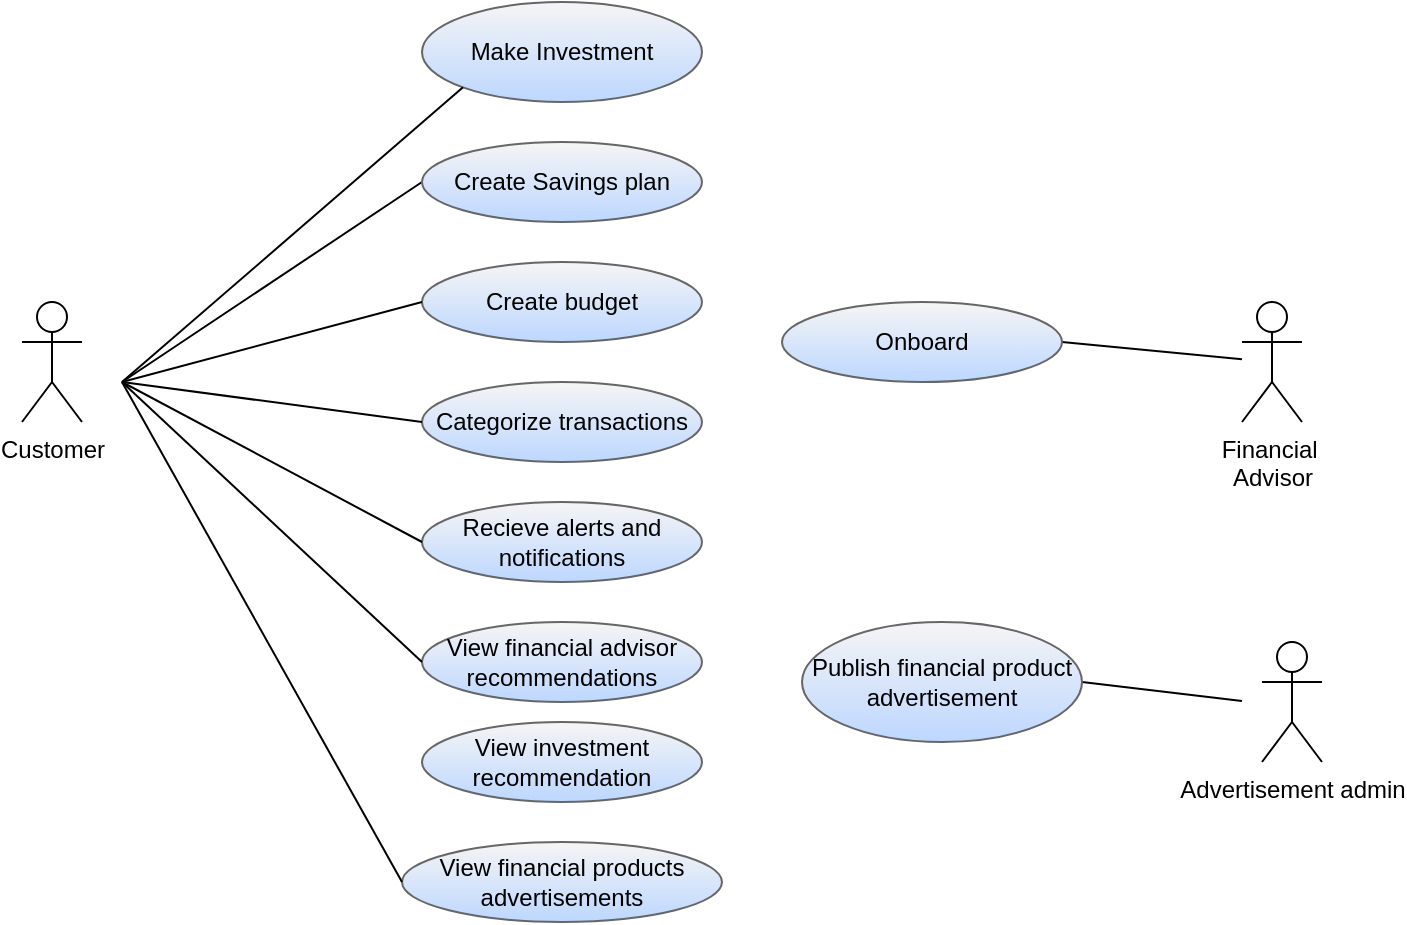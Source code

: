<mxfile version="20.8.4" type="github">
  <diagram id="Mb4FNk0sN1bPKI6LEv7M" name="Page-1">
    <mxGraphModel dx="1672" dy="694" grid="1" gridSize="10" guides="1" tooltips="1" connect="1" arrows="1" fold="1" page="1" pageScale="1" pageWidth="850" pageHeight="1100" math="0" shadow="0">
      <root>
        <mxCell id="0" />
        <mxCell id="1" parent="0" />
        <mxCell id="39AnRgWJBKTsMH_QnmjT-1" value="Customer&lt;br&gt;" style="shape=umlActor;verticalLabelPosition=bottom;verticalAlign=top;html=1;" vertex="1" parent="1">
          <mxGeometry x="140" y="230" width="30" height="60" as="geometry" />
        </mxCell>
        <mxCell id="39AnRgWJBKTsMH_QnmjT-4" value="Make Investment" style="ellipse;whiteSpace=wrap;html=1;fillColor=#f5f5f5;gradientColor=#BDD7FF;strokeColor=#666666;" vertex="1" parent="1">
          <mxGeometry x="340" y="80" width="140" height="50" as="geometry" />
        </mxCell>
        <mxCell id="39AnRgWJBKTsMH_QnmjT-10" value="" style="html=1;verticalAlign=bottom;labelBackgroundColor=none;endArrow=none;endFill=0;endSize=6;align=left;rounded=0;entryX=0;entryY=1;entryDx=0;entryDy=0;" edge="1" parent="1" target="39AnRgWJBKTsMH_QnmjT-4">
          <mxGeometry x="-1" relative="1" as="geometry">
            <mxPoint x="190" y="270" as="sourcePoint" />
            <mxPoint x="500" y="280" as="targetPoint" />
          </mxGeometry>
        </mxCell>
        <mxCell id="39AnRgWJBKTsMH_QnmjT-11" value="" style="html=1;verticalAlign=bottom;labelBackgroundColor=none;endArrow=none;endFill=0;endSize=6;align=left;rounded=0;entryX=0;entryY=0.5;entryDx=0;entryDy=0;" edge="1" parent="1" target="39AnRgWJBKTsMH_QnmjT-12">
          <mxGeometry x="-1" relative="1" as="geometry">
            <mxPoint x="190" y="270" as="sourcePoint" />
            <mxPoint x="350" y="250" as="targetPoint" />
          </mxGeometry>
        </mxCell>
        <mxCell id="39AnRgWJBKTsMH_QnmjT-12" value="Create Savings plan" style="ellipse;whiteSpace=wrap;html=1;fillColor=#f5f5f5;gradientColor=#BDD7FF;strokeColor=#666666;" vertex="1" parent="1">
          <mxGeometry x="340" y="150" width="140" height="40" as="geometry" />
        </mxCell>
        <mxCell id="39AnRgWJBKTsMH_QnmjT-16" value="Create budget" style="ellipse;whiteSpace=wrap;html=1;fillColor=#f5f5f5;gradientColor=#BDD7FF;strokeColor=#666666;" vertex="1" parent="1">
          <mxGeometry x="340" y="210" width="140" height="40" as="geometry" />
        </mxCell>
        <mxCell id="39AnRgWJBKTsMH_QnmjT-17" value="Categorize transactions" style="ellipse;whiteSpace=wrap;html=1;fillColor=#f5f5f5;gradientColor=#BDD7FF;strokeColor=#666666;" vertex="1" parent="1">
          <mxGeometry x="340" y="270" width="140" height="40" as="geometry" />
        </mxCell>
        <mxCell id="39AnRgWJBKTsMH_QnmjT-18" value="Recieve alerts and notifications" style="ellipse;whiteSpace=wrap;html=1;fillColor=#f5f5f5;gradientColor=#BDD7FF;strokeColor=#666666;" vertex="1" parent="1">
          <mxGeometry x="340" y="330" width="140" height="40" as="geometry" />
        </mxCell>
        <mxCell id="39AnRgWJBKTsMH_QnmjT-19" value="View financial advisor recommendations" style="ellipse;whiteSpace=wrap;html=1;fillColor=#f5f5f5;gradientColor=#BDD7FF;strokeColor=#666666;" vertex="1" parent="1">
          <mxGeometry x="340" y="390" width="140" height="40" as="geometry" />
        </mxCell>
        <mxCell id="39AnRgWJBKTsMH_QnmjT-20" value="View investment recommendation" style="ellipse;whiteSpace=wrap;html=1;fillColor=#f5f5f5;gradientColor=#BDD7FF;strokeColor=#666666;" vertex="1" parent="1">
          <mxGeometry x="340" y="440" width="140" height="40" as="geometry" />
        </mxCell>
        <mxCell id="39AnRgWJBKTsMH_QnmjT-21" value="View financial products&lt;br&gt;advertisements" style="ellipse;whiteSpace=wrap;html=1;fillColor=#f5f5f5;gradientColor=#BDD7FF;strokeColor=#666666;" vertex="1" parent="1">
          <mxGeometry x="330" y="500" width="160" height="40" as="geometry" />
        </mxCell>
        <mxCell id="39AnRgWJBKTsMH_QnmjT-22" value="Financial&amp;nbsp;&lt;br&gt;Advisor" style="shape=umlActor;verticalLabelPosition=bottom;verticalAlign=top;html=1;" vertex="1" parent="1">
          <mxGeometry x="750" y="230" width="30" height="60" as="geometry" />
        </mxCell>
        <mxCell id="39AnRgWJBKTsMH_QnmjT-23" value="Advertisement admin" style="shape=umlActor;verticalLabelPosition=bottom;verticalAlign=top;html=1;" vertex="1" parent="1">
          <mxGeometry x="760" y="400" width="30" height="60" as="geometry" />
        </mxCell>
        <mxCell id="39AnRgWJBKTsMH_QnmjT-25" value="" style="html=1;verticalAlign=bottom;labelBackgroundColor=none;endArrow=none;endFill=0;endSize=6;align=left;rounded=0;entryX=0;entryY=0.5;entryDx=0;entryDy=0;" edge="1" parent="1" target="39AnRgWJBKTsMH_QnmjT-16">
          <mxGeometry x="-1" relative="1" as="geometry">
            <mxPoint x="190" y="270" as="sourcePoint" />
            <mxPoint x="360.0" y="230" as="targetPoint" />
          </mxGeometry>
        </mxCell>
        <mxCell id="39AnRgWJBKTsMH_QnmjT-26" value="" style="html=1;verticalAlign=bottom;labelBackgroundColor=none;endArrow=none;endFill=0;endSize=6;align=left;rounded=0;entryX=0;entryY=0.5;entryDx=0;entryDy=0;" edge="1" parent="1" target="39AnRgWJBKTsMH_QnmjT-18">
          <mxGeometry x="-1" relative="1" as="geometry">
            <mxPoint x="190" y="270" as="sourcePoint" />
            <mxPoint x="370.0" y="240" as="targetPoint" />
          </mxGeometry>
        </mxCell>
        <mxCell id="39AnRgWJBKTsMH_QnmjT-27" value="" style="html=1;verticalAlign=bottom;labelBackgroundColor=none;endArrow=none;endFill=0;endSize=6;align=left;rounded=0;entryX=0;entryY=0.5;entryDx=0;entryDy=0;" edge="1" parent="1" target="39AnRgWJBKTsMH_QnmjT-19">
          <mxGeometry x="-1" relative="1" as="geometry">
            <mxPoint x="190" y="270" as="sourcePoint" />
            <mxPoint x="365.0" y="410" as="targetPoint" />
          </mxGeometry>
        </mxCell>
        <mxCell id="39AnRgWJBKTsMH_QnmjT-28" value="" style="html=1;verticalAlign=bottom;labelBackgroundColor=none;endArrow=none;endFill=0;endSize=6;align=left;rounded=0;entryX=0;entryY=0.5;entryDx=0;entryDy=0;" edge="1" parent="1" target="39AnRgWJBKTsMH_QnmjT-21">
          <mxGeometry x="-1" relative="1" as="geometry">
            <mxPoint x="190" y="270" as="sourcePoint" />
            <mxPoint x="350" y="510" as="targetPoint" />
          </mxGeometry>
        </mxCell>
        <mxCell id="39AnRgWJBKTsMH_QnmjT-29" value="" style="html=1;verticalAlign=bottom;labelBackgroundColor=none;endArrow=none;endFill=0;endSize=6;align=left;rounded=0;entryX=0;entryY=0.5;entryDx=0;entryDy=0;" edge="1" parent="1" target="39AnRgWJBKTsMH_QnmjT-17">
          <mxGeometry x="-1" relative="1" as="geometry">
            <mxPoint x="190" y="270" as="sourcePoint" />
            <mxPoint x="385.0" y="430" as="targetPoint" />
          </mxGeometry>
        </mxCell>
        <mxCell id="39AnRgWJBKTsMH_QnmjT-33" value="" style="html=1;verticalAlign=bottom;labelBackgroundColor=none;endArrow=none;endFill=0;endSize=6;align=left;rounded=0;entryX=0;entryY=0.5;entryDx=0;entryDy=0;exitX=1;exitY=0.5;exitDx=0;exitDy=0;" edge="1" parent="1" source="39AnRgWJBKTsMH_QnmjT-37">
          <mxGeometry x="-1" relative="1" as="geometry">
            <mxPoint x="680" y="430" as="sourcePoint" />
            <mxPoint x="750" y="429.52" as="targetPoint" />
          </mxGeometry>
        </mxCell>
        <mxCell id="39AnRgWJBKTsMH_QnmjT-34" value="" style="html=1;verticalAlign=bottom;labelBackgroundColor=none;endArrow=none;endFill=0;endSize=6;align=left;rounded=0;exitX=1;exitY=0.5;exitDx=0;exitDy=0;" edge="1" parent="1" source="39AnRgWJBKTsMH_QnmjT-35" target="39AnRgWJBKTsMH_QnmjT-22">
          <mxGeometry x="-1" relative="1" as="geometry">
            <mxPoint x="670" y="250" as="sourcePoint" />
            <mxPoint x="660" y="290" as="targetPoint" />
          </mxGeometry>
        </mxCell>
        <mxCell id="39AnRgWJBKTsMH_QnmjT-35" value="Onboard" style="ellipse;whiteSpace=wrap;html=1;fillColor=#f5f5f5;gradientColor=#BDD7FF;strokeColor=#666666;" vertex="1" parent="1">
          <mxGeometry x="520" y="230" width="140" height="40" as="geometry" />
        </mxCell>
        <mxCell id="39AnRgWJBKTsMH_QnmjT-37" value="Publish financial product advertisement" style="ellipse;whiteSpace=wrap;html=1;fillColor=#f5f5f5;gradientColor=#BDD7FF;strokeColor=#666666;" vertex="1" parent="1">
          <mxGeometry x="530" y="390" width="140" height="60" as="geometry" />
        </mxCell>
      </root>
    </mxGraphModel>
  </diagram>
</mxfile>
